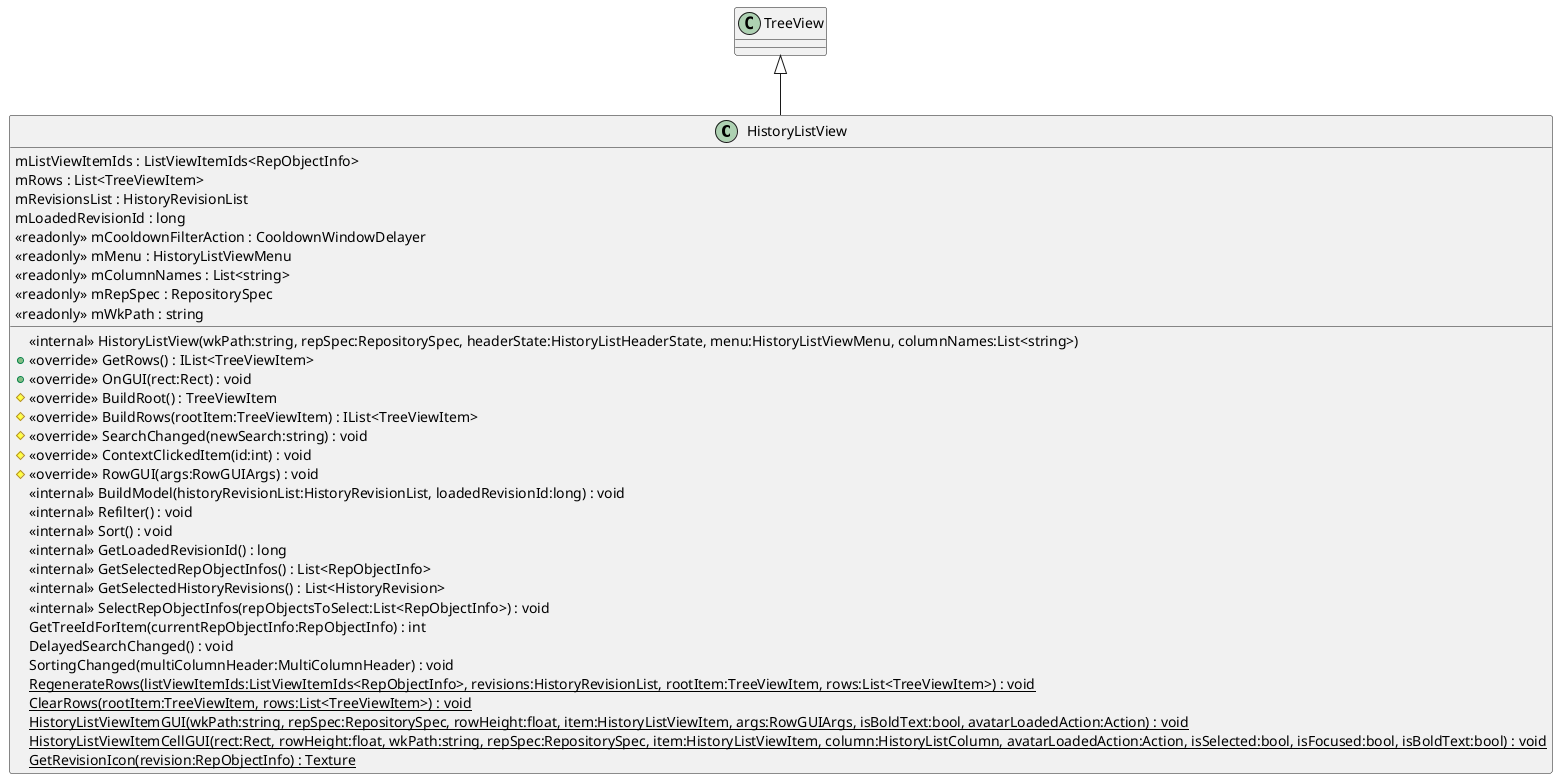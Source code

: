 @startuml
class HistoryListView {
    <<internal>> HistoryListView(wkPath:string, repSpec:RepositorySpec, headerState:HistoryListHeaderState, menu:HistoryListViewMenu, columnNames:List<string>)
    + <<override>> GetRows() : IList<TreeViewItem>
    + <<override>> OnGUI(rect:Rect) : void
    # <<override>> BuildRoot() : TreeViewItem
    # <<override>> BuildRows(rootItem:TreeViewItem) : IList<TreeViewItem>
    # <<override>> SearchChanged(newSearch:string) : void
    # <<override>> ContextClickedItem(id:int) : void
    # <<override>> RowGUI(args:RowGUIArgs) : void
    <<internal>> BuildModel(historyRevisionList:HistoryRevisionList, loadedRevisionId:long) : void
    <<internal>> Refilter() : void
    <<internal>> Sort() : void
    <<internal>> GetLoadedRevisionId() : long
    <<internal>> GetSelectedRepObjectInfos() : List<RepObjectInfo>
    <<internal>> GetSelectedHistoryRevisions() : List<HistoryRevision>
    <<internal>> SelectRepObjectInfos(repObjectsToSelect:List<RepObjectInfo>) : void
    GetTreeIdForItem(currentRepObjectInfo:RepObjectInfo) : int
    DelayedSearchChanged() : void
    SortingChanged(multiColumnHeader:MultiColumnHeader) : void
    {static} RegenerateRows(listViewItemIds:ListViewItemIds<RepObjectInfo>, revisions:HistoryRevisionList, rootItem:TreeViewItem, rows:List<TreeViewItem>) : void
    {static} ClearRows(rootItem:TreeViewItem, rows:List<TreeViewItem>) : void
    {static} HistoryListViewItemGUI(wkPath:string, repSpec:RepositorySpec, rowHeight:float, item:HistoryListViewItem, args:RowGUIArgs, isBoldText:bool, avatarLoadedAction:Action) : void
    {static} HistoryListViewItemCellGUI(rect:Rect, rowHeight:float, wkPath:string, repSpec:RepositorySpec, item:HistoryListViewItem, column:HistoryListColumn, avatarLoadedAction:Action, isSelected:bool, isFocused:bool, isBoldText:bool) : void
    {static} GetRevisionIcon(revision:RepObjectInfo) : Texture
    mListViewItemIds : ListViewItemIds<RepObjectInfo>
    mRows : List<TreeViewItem>
    mRevisionsList : HistoryRevisionList
    mLoadedRevisionId : long
    <<readonly>> mCooldownFilterAction : CooldownWindowDelayer
    <<readonly>> mMenu : HistoryListViewMenu
    <<readonly>> mColumnNames : List<string>
    <<readonly>> mRepSpec : RepositorySpec
    <<readonly>> mWkPath : string
}
TreeView <|-- HistoryListView
@enduml
